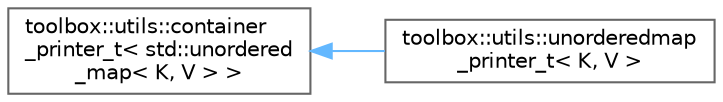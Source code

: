 digraph "Graphical Class Hierarchy"
{
 // LATEX_PDF_SIZE
  bgcolor="transparent";
  edge [fontname=Helvetica,fontsize=10,labelfontname=Helvetica,labelfontsize=10];
  node [fontname=Helvetica,fontsize=10,shape=box,height=0.2,width=0.4];
  rankdir="LR";
  Node0 [id="Node000000",label="toolbox::utils::container\l_printer_t\< std::unordered\l_map\< K, V \> \>",height=0.2,width=0.4,color="grey40", fillcolor="white", style="filled",URL="$classtoolbox_1_1utils_1_1container__printer__t.html",tooltip=" "];
  Node0 -> Node1 [id="edge36_Node000000_Node000001",dir="back",color="steelblue1",style="solid",tooltip=" "];
  Node1 [id="Node000001",label="toolbox::utils::unorderedmap\l_printer_t\< K, V \>",height=0.2,width=0.4,color="grey40", fillcolor="white", style="filled",URL="$classtoolbox_1_1utils_1_1unorderedmap__printer__t.html",tooltip="Unordered Map 打印器/Unordered map printer."];
}
